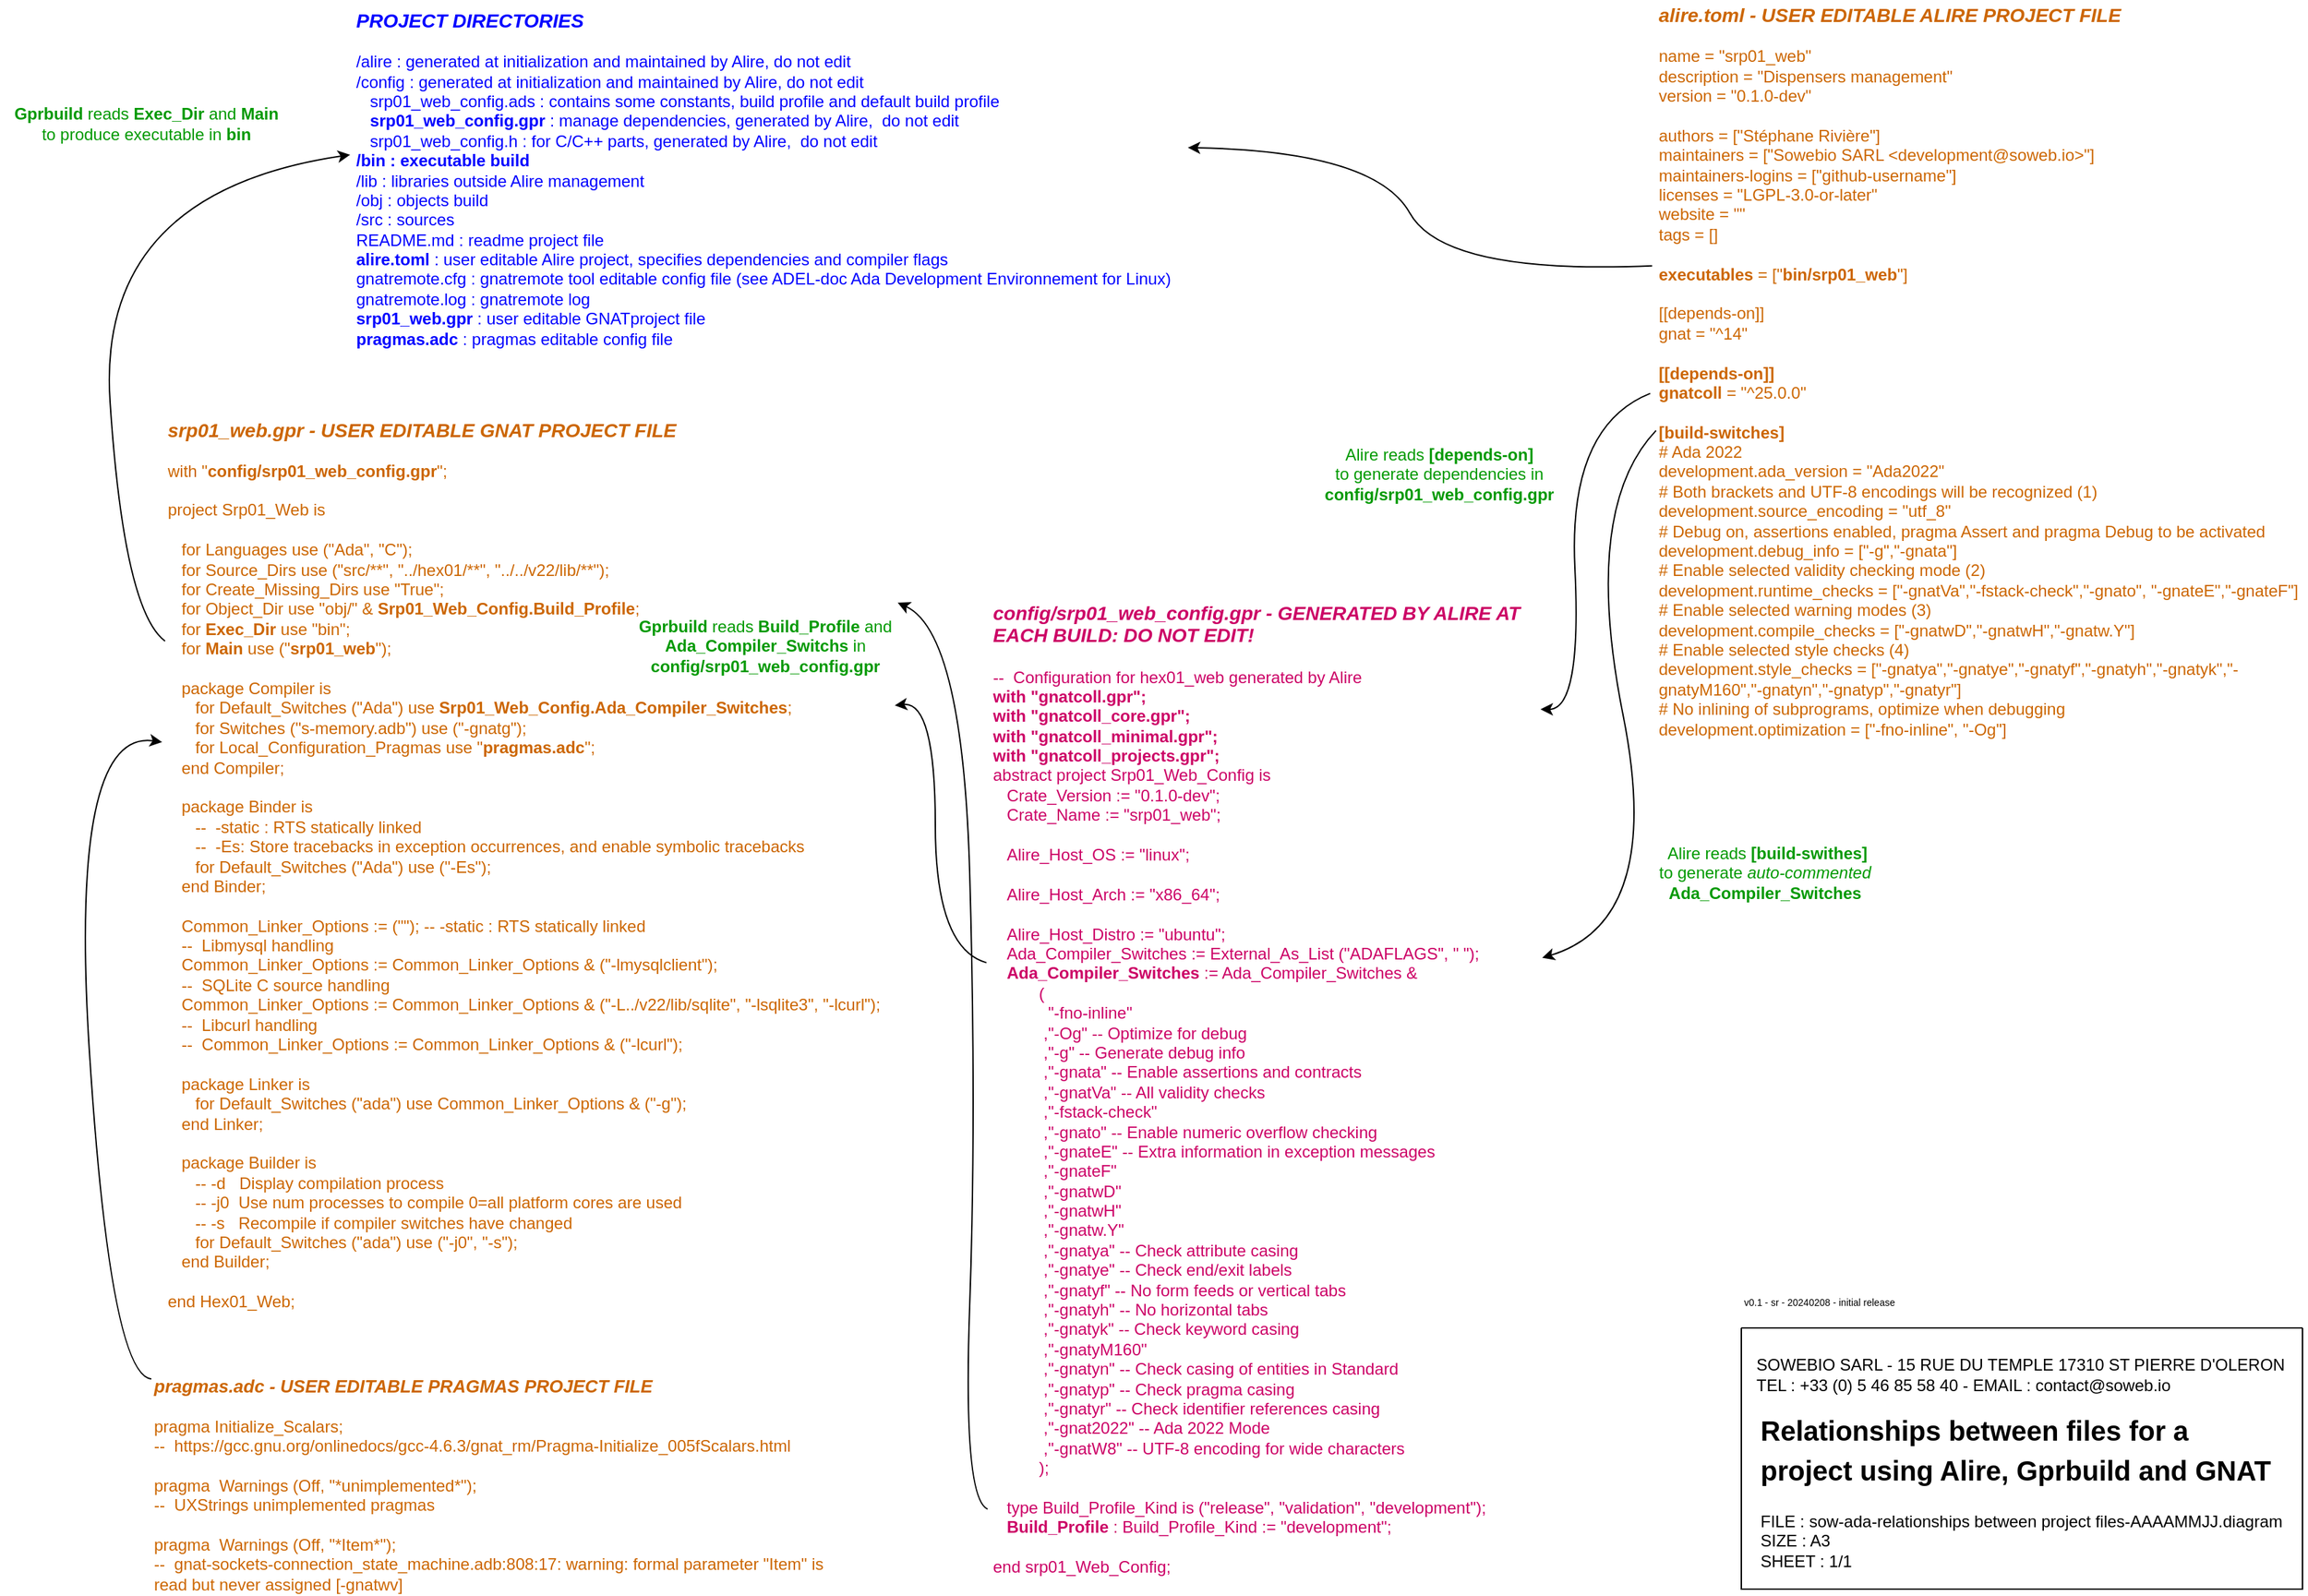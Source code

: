<mxfile version="17.4.2" type="device"><diagram name="Page-1" id="90a13364-a465-7bf4-72fc-28e22215d7a0"><mxGraphModel dx="1921" dy="1375" grid="1" gridSize="10" guides="1" tooltips="1" connect="1" arrows="1" fold="1" page="1" pageScale="1.5" pageWidth="1169" pageHeight="826" background="none" math="0" shadow="0"><root><mxCell id="0" style=";html=1;"/><mxCell id="1" style=";html=1;" parent="0"/><mxCell id="r3AnXkvl65dZfWnbo8zs-1" value="" style="swimlane;startSize=0;" parent="1" vertex="1"><mxGeometry x="1306" y="1006" width="408" height="190" as="geometry"><mxRectangle x="870" y="820" width="50" height="40" as="alternateBounds"/></mxGeometry></mxCell><mxCell id="r3AnXkvl65dZfWnbo8zs-2" value="&lt;h1&gt;&lt;font style=&quot;font-size: 20px&quot;&gt;Relationships between files for a project using Alire, Gprbuild and GNAT&lt;/font&gt;&lt;/h1&gt;&lt;p&gt;FILE : sow-ada-relationships between project files-AAAAMMJJ.diagram&lt;br&gt;SIZE : A3&lt;br&gt;SHEET : 1/1&lt;/p&gt;" style="text;html=1;strokeColor=none;fillColor=none;spacing=5;spacingTop=-20;whiteSpace=wrap;overflow=hidden;rounded=0;" parent="r3AnXkvl65dZfWnbo8zs-1" vertex="1"><mxGeometry x="9" y="54" width="390" height="120" as="geometry"/></mxCell><mxCell id="r3AnXkvl65dZfWnbo8zs-3" value="SOWEBIO SARL - 15 RUE DU TEMPLE 17310 ST PIERRE D'OLERON&lt;br&gt;TEL : +33 (0) 5 46 85 58 40 - EMAIL : contact@soweb.io" style="text;html=1;strokeColor=none;fillColor=none;align=left;verticalAlign=middle;whiteSpace=wrap;rounded=0;" parent="r3AnXkvl65dZfWnbo8zs-1" vertex="1"><mxGeometry x="9" y="14" width="402" height="40" as="geometry"/></mxCell><mxCell id="r3AnXkvl65dZfWnbo8zs-4" value="v0.1 - sr - 20240208 - initial release" style="text;html=1;strokeColor=none;fillColor=none;align=left;verticalAlign=bottom;whiteSpace=wrap;rounded=0;fontSize=7;" parent="1" vertex="1"><mxGeometry x="1306" y="840" width="384.94" height="153.88" as="geometry"/></mxCell><mxCell id="r3AnXkvl65dZfWnbo8zs-5" value="&lt;i&gt;&lt;b&gt;&lt;font style=&quot;font-size: 14px&quot;&gt;PROJECT DIRECTORIES&lt;/font&gt;&lt;/b&gt;&lt;br&gt;&lt;/i&gt;&lt;br&gt;/alire&amp;nbsp;: generated at initialization and maintained by Alire, do not edit&lt;br&gt;/config : generated at initialization and maintained by Alire, do not edit&lt;br&gt;&amp;nbsp; &amp;nbsp;srp01_web_config.ads : contains some constants, build profile and default build profile&lt;br&gt;&amp;nbsp; &amp;nbsp;&lt;b&gt;srp01_web_config.gpr&lt;/b&gt; : manage dependencies, generated by Alire,&amp;nbsp; do not edit&lt;br&gt;&amp;nbsp; &lt;b&gt;&amp;nbsp;&lt;/b&gt;srp01_web_config.h : for C/C++ parts, generated by Alire,&amp;nbsp; do not edit&lt;br&gt;&lt;b&gt;/bin : executable build&lt;/b&gt;&lt;br&gt;/lib : libraries outside Alire management&lt;br&gt;/obj : objects build&lt;br&gt;/src : sources&lt;br&gt;README.md : readme project file&amp;nbsp;&lt;br&gt;&lt;b&gt;alire.toml&lt;/b&gt; : user editable Alire project, specifies dependencies and compiler flags&lt;br&gt;gnatremote.cfg : gnatremote tool editable config file (see ADEL-doc Ada Development Environnement for Linux)&lt;br&gt;gnatremote.log : gnatremote log&lt;br&gt;&lt;b&gt;srp01_web.gpr&lt;/b&gt; : user editable GNATproject file&lt;br&gt;&lt;b&gt;pragmas.adc&lt;/b&gt; : pragmas editable config file" style="text;html=1;strokeColor=none;fillColor=none;align=left;verticalAlign=middle;whiteSpace=wrap;rounded=0;fontColor=#0000FF;" parent="1" vertex="1"><mxGeometry x="297" y="40" width="603" height="260" as="geometry"/></mxCell><mxCell id="r3AnXkvl65dZfWnbo8zs-6" value="&lt;div&gt;&lt;b&gt;&lt;i&gt;&lt;font style=&quot;font-size: 14px&quot;&gt;srp01_web.gpr - USER EDITABLE GNAT PROJECT FILE&lt;/font&gt;&lt;/i&gt;&lt;br&gt;&lt;/b&gt;&lt;br&gt;&lt;/div&gt;&lt;div&gt;with &quot;&lt;b&gt;config/srp01_web_config.gpr&lt;/b&gt;&quot;;&lt;/div&gt;&lt;div&gt;&lt;br&gt;&lt;/div&gt;&lt;div&gt;project Srp01_Web is&lt;/div&gt;&lt;div&gt;&lt;br&gt;&lt;/div&gt;&lt;div&gt;&amp;nbsp; &amp;nbsp;for Languages use (&quot;Ada&quot;, &quot;C&quot;);&lt;/div&gt;&lt;div&gt;&amp;nbsp; &amp;nbsp;for Source_Dirs use (&quot;src/**&quot;, &quot;../hex01/**&quot;, &quot;../../v22/lib/**&quot;);&lt;/div&gt;&lt;div&gt;&lt;span&gt;&amp;nbsp; &amp;nbsp;for Create_Missing_Dirs use &quot;True&quot;;&lt;/span&gt;&lt;br&gt;&lt;/div&gt;&lt;div&gt;&amp;nbsp; &amp;nbsp;for Object_Dir use &quot;obj/&quot; &amp;amp; &lt;b&gt;Srp01_Web_Config.Build_Profile&lt;/b&gt;;&lt;/div&gt;&lt;div&gt;&amp;nbsp; &amp;nbsp;for &lt;b&gt;Exec_Dir&lt;/b&gt; use &quot;bin&quot;;&lt;span&gt;&amp;nbsp;&lt;/span&gt;&lt;/div&gt;&lt;div&gt;&amp;nbsp; &amp;nbsp;for &lt;b&gt;Main&lt;/b&gt; use (&quot;&lt;b&gt;srp01_web&lt;/b&gt;&quot;);&lt;/div&gt;&lt;div&gt;&amp;nbsp; &amp;nbsp;&lt;/div&gt;&lt;div&gt;&amp;nbsp;&lt;span&gt;&amp;nbsp; package Compiler is&lt;/span&gt;&lt;/div&gt;&lt;div&gt;&amp;nbsp; &amp;nbsp; &amp;nbsp; for Default_Switches (&quot;Ada&quot;) use &lt;b&gt;Srp01_Web_Config.Ada_Compiler_Switches&lt;/b&gt;;&lt;/div&gt;&lt;div&gt;&amp;nbsp; &amp;nbsp; &amp;nbsp; for Switches (&quot;s-memory.adb&quot;) use (&quot;-gnatg&quot;);&amp;nbsp; &amp;nbsp;&amp;nbsp;&lt;/div&gt;&lt;div&gt;&amp;nbsp; &amp;nbsp; &amp;nbsp; for Local_Configuration_Pragmas use &quot;&lt;b&gt;pragmas.adc&lt;/b&gt;&quot;;&lt;/div&gt;&lt;div&gt;&amp;nbsp; &amp;nbsp;end Compiler;&lt;/div&gt;&lt;div&gt;&amp;nbsp;&amp;nbsp;&lt;span&gt;&amp;nbsp;&amp;nbsp;&lt;/span&gt;&lt;/div&gt;&lt;div&gt;&amp;nbsp; &amp;nbsp;package Binder is&lt;/div&gt;&lt;div&gt;&amp;nbsp; &amp;nbsp; &amp;nbsp; --&amp;nbsp; -static : RTS statically linked&lt;/div&gt;&lt;div&gt;&amp;nbsp; &amp;nbsp; &amp;nbsp; --&amp;nbsp; -Es: Store tracebacks in exception occurrences, and enable symbolic tracebacks&lt;/div&gt;&lt;div&gt;&amp;nbsp; &amp;nbsp; &amp;nbsp; for Default_Switches (&quot;Ada&quot;) use (&quot;-Es&quot;);&lt;/div&gt;&lt;div&gt;&amp;nbsp; &amp;nbsp;end Binder;&lt;/div&gt;&lt;div&gt;&lt;br&gt;&lt;/div&gt;&lt;div&gt;&amp;nbsp; &amp;nbsp;Common_Linker_Options := (&quot;&quot;); -- -static : RTS statically linked&lt;/div&gt;&lt;div&gt;&amp;nbsp; &amp;nbsp;--&amp;nbsp; Libmysql handling&lt;/div&gt;&lt;div&gt;&amp;nbsp; &amp;nbsp;Common_Linker_Options := Common_Linker_Options &amp;amp; (&quot;-lmysqlclient&quot;);&amp;nbsp;&lt;/div&gt;&lt;div&gt;&amp;nbsp; &amp;nbsp;--&amp;nbsp; SQLite C source handling&lt;/div&gt;&lt;div&gt;&amp;nbsp; &amp;nbsp;Common_Linker_Options := Common_Linker_Options &amp;amp; (&quot;-L../v22/lib/sqlite&quot;, &quot;-lsqlite3&quot;, &quot;-lcurl&quot;);&amp;nbsp;&lt;/div&gt;&lt;div&gt;&amp;nbsp; &amp;nbsp;--&amp;nbsp; Libcurl handling&lt;/div&gt;&lt;div&gt;&amp;nbsp; &amp;nbsp;--&amp;nbsp; Common_Linker_Options := Common_Linker_Options &amp;amp; (&quot;-lcurl&quot;);&amp;nbsp;&lt;/div&gt;&lt;div&gt;&lt;br&gt;&lt;/div&gt;&lt;div&gt;&amp;nbsp; &amp;nbsp;package Linker is&lt;/div&gt;&lt;div&gt;&amp;nbsp; &amp;nbsp; &amp;nbsp; for Default_Switches (&quot;ada&quot;) use Common_Linker_Options &amp;amp; (&quot;-g&quot;);&lt;/div&gt;&lt;div&gt;&amp;nbsp; &amp;nbsp;end Linker;&lt;/div&gt;&lt;div&gt;&lt;span&gt;&amp;nbsp;&amp;nbsp;&lt;/span&gt;&lt;br&gt;&lt;/div&gt;&lt;div&gt;&amp;nbsp; &amp;nbsp;package Builder is&lt;/div&gt;&lt;div&gt;&amp;nbsp; &amp;nbsp; &amp;nbsp; -- -d&amp;nbsp; &amp;nbsp;Display compilation process&lt;/div&gt;&lt;div&gt;&amp;nbsp; &amp;nbsp; &amp;nbsp; -- -j0&amp;nbsp; Use num processes to compile 0=all platform cores are used&lt;/div&gt;&lt;div&gt;&amp;nbsp; &amp;nbsp; &amp;nbsp; -- -s&amp;nbsp; &amp;nbsp;Recompile if compiler switches have changed&lt;/div&gt;&lt;div&gt;&amp;nbsp; &amp;nbsp; &amp;nbsp; for Default_Switches (&quot;ada&quot;) use (&quot;-j0&quot;, &quot;-s&quot;);&lt;/div&gt;&lt;div&gt;&amp;nbsp; &amp;nbsp;end Builder;&lt;/div&gt;&lt;div&gt;&amp;nbsp;&amp;nbsp;&lt;/div&gt;&lt;div&gt;&lt;span&gt;end Hex01_Web;&lt;/span&gt;&lt;br&gt;&lt;/div&gt;" style="text;html=1;strokeColor=none;fillColor=none;align=left;verticalAlign=middle;whiteSpace=wrap;rounded=0;fontColor=#CC6600;" parent="1" vertex="1"><mxGeometry x="160" y="343.88" width="530" height="650" as="geometry"/></mxCell><mxCell id="r3AnXkvl65dZfWnbo8zs-8" value="&lt;font color=&quot;#cc6600&quot;&gt;&lt;b&gt;&lt;font style=&quot;font-size: 13px&quot;&gt;&lt;i&gt;pragmas.adc - USER EDITABLE PRAGMAS PROJECT FILE&lt;/i&gt;&lt;/font&gt;&lt;/b&gt;&lt;br&gt;&lt;br&gt;pragma Initialize_Scalars;&lt;br&gt;--&amp;nbsp; https://gcc.gnu.org/onlinedocs/gcc-4.6.3/gnat_rm/Pragma-Initialize_005fScalars.html&lt;br&gt;&lt;br&gt;pragma&amp;nbsp; Warnings (Off, &quot;*unimplemented*&quot;);&lt;br&gt;--&amp;nbsp; UXStrings unimplemented pragmas&lt;br&gt;&lt;br&gt;pragma&amp;nbsp; Warnings (Off, &quot;*Item*&quot;);&lt;br&gt;--&amp;nbsp; gnat-sockets-connection_state_machine.adb:808:17: warning: formal parameter &quot;Item&quot; is read but never assigned [-gnatwv]&lt;/font&gt;" style="text;html=1;strokeColor=none;fillColor=none;align=left;verticalAlign=middle;whiteSpace=wrap;rounded=0;" parent="1" vertex="1"><mxGeometry x="150" y="1043.12" width="490" height="152.88" as="geometry"/></mxCell><mxCell id="r3AnXkvl65dZfWnbo8zs-13" value="&lt;div&gt;&lt;b&gt;&lt;i&gt;&lt;font style=&quot;font-size: 14px&quot;&gt;alire.toml - USER EDITABLE ALIRE PROJECT FILE&lt;/font&gt;&lt;/i&gt;&lt;/b&gt;&lt;/div&gt;&lt;div&gt;&lt;br&gt;name = &quot;srp01_web&quot;&lt;/div&gt;&lt;div&gt;description = &quot;Dispensers management&quot;&lt;/div&gt;&lt;div&gt;version = &quot;0.1.0-dev&quot;&lt;/div&gt;&lt;div&gt;&lt;br&gt;&lt;/div&gt;&lt;div&gt;authors = [&quot;Stéphane Rivière&quot;]&lt;/div&gt;&lt;div&gt;maintainers = [&quot;Sowebio SARL &amp;lt;development@soweb.io&amp;gt;&quot;]&lt;/div&gt;&lt;div&gt;maintainers-logins = [&quot;github-username&quot;]&lt;/div&gt;&lt;div&gt;licenses = &quot;LGPL-3.0-or-later&quot;&lt;/div&gt;&lt;div&gt;website = &quot;&quot;&lt;/div&gt;&lt;div&gt;tags = []&lt;/div&gt;&lt;div&gt;&lt;br&gt;&lt;/div&gt;&lt;div&gt;&lt;b&gt;executables&lt;/b&gt; = [&quot;&lt;b&gt;bin/srp01_web&lt;/b&gt;&quot;]&lt;/div&gt;&lt;div&gt;&lt;br&gt;&lt;/div&gt;&lt;div&gt;[[depends-on]]&lt;/div&gt;&lt;div&gt;gnat = &quot;^14&quot;&lt;/div&gt;&lt;div&gt;&lt;br&gt;&lt;/div&gt;&lt;div&gt;&lt;b&gt;[[depends-on]]&lt;/b&gt;&lt;/div&gt;&lt;div&gt;&lt;b&gt;gnatcoll &lt;/b&gt;= &quot;^25.0.0&quot;&lt;/div&gt;&lt;div&gt;&lt;br&gt;&lt;/div&gt;&lt;div&gt;&lt;b&gt;[build-switches]&lt;/b&gt;&lt;/div&gt;&lt;div&gt;# Ada 2022&lt;/div&gt;&lt;div&gt;development.ada_version = &quot;Ada2022&quot;&lt;/div&gt;&lt;div&gt;# Both brackets and UTF-8 encodings will be recognized (1)&lt;/div&gt;&lt;div&gt;development.source_encoding = &quot;utf_8&quot;&lt;/div&gt;&lt;div&gt;# Debug on, assertions enabled, pragma Assert and pragma Debug to be activated&lt;/div&gt;&lt;div&gt;development.debug_info = [&quot;-g&quot;,&quot;-gnata&quot;]&lt;/div&gt;&lt;div&gt;# Enable selected validity checking mode (2)&lt;/div&gt;&lt;div&gt;development.runtime_checks = [&quot;-gnatVa&quot;,&quot;-fstack-check&quot;,&quot;-gnato&quot;, &quot;-gnateE&quot;,&quot;-gnateF&quot;]&lt;/div&gt;&lt;div&gt;# Enable selected warning modes (3)&lt;/div&gt;&lt;div&gt;development.compile_checks = [&quot;-gnatwD&quot;,&quot;-gnatwH&quot;,&quot;-gnatw.Y&quot;]&lt;/div&gt;&lt;div&gt;# Enable selected style checks (4)&lt;/div&gt;&lt;div&gt;development.style_checks = [&quot;-gnatya&quot;,&quot;-gnatye&quot;,&quot;-gnatyf&quot;,&quot;-gnatyh&quot;,&quot;-gnatyk&quot;,&quot;-gnatyM160&quot;,&quot;-gnatyn&quot;,&quot;-gnatyp&quot;,&quot;-gnatyr&quot;]&lt;/div&gt;&lt;div&gt;# No inlining of subprograms, optimize when debugging&lt;/div&gt;&lt;div&gt;development.optimization = [&quot;-fno-inline&quot;, &quot;-Og&quot;]&lt;/div&gt;" style="text;html=1;strokeColor=none;fillColor=none;align=left;verticalAlign=middle;whiteSpace=wrap;rounded=0;fontColor=#CC6600;" parent="1" vertex="1"><mxGeometry x="1244" y="40" width="470" height="540" as="geometry"/></mxCell><mxCell id="r3AnXkvl65dZfWnbo8zs-14" value="&lt;div&gt;&lt;b&gt;&lt;i&gt;&lt;font style=&quot;font-size: 14px&quot;&gt;config/srp01_web_config.gpr - GENERATED BY ALIRE AT EACH BUILD: DO NOT EDIT!&lt;/font&gt;&lt;/i&gt;&lt;/b&gt;&lt;/div&gt;&lt;div&gt;&lt;br&gt;&lt;/div&gt;&lt;div&gt;&lt;span&gt;--&amp;nbsp; Configuration for hex01_web generated by Alire&lt;/span&gt;&lt;br&gt;&lt;/div&gt;&lt;div&gt;&lt;div&gt;&lt;b&gt;with &quot;gnatcoll.gpr&quot;;&lt;/b&gt;&lt;/div&gt;&lt;div&gt;&lt;b&gt;with &quot;gnatcoll_core.gpr&quot;;&lt;/b&gt;&lt;/div&gt;&lt;div&gt;&lt;b&gt;with &quot;gnatcoll_minimal.gpr&quot;;&lt;/b&gt;&lt;/div&gt;&lt;div&gt;&lt;b&gt;with &quot;gnatcoll_projects.gpr&quot;;&lt;/b&gt;&lt;/div&gt;&lt;div&gt;abstract project Srp01_Web_Config is&lt;/div&gt;&lt;div&gt;&amp;nbsp; &amp;nbsp;Crate_Version := &quot;0.1.0-dev&quot;;&lt;/div&gt;&lt;div&gt;&amp;nbsp; &amp;nbsp;Crate_Name := &quot;srp01_web&quot;;&lt;/div&gt;&lt;div&gt;&lt;br&gt;&lt;/div&gt;&lt;div&gt;&amp;nbsp; &amp;nbsp;Alire_Host_OS := &quot;linux&quot;;&lt;/div&gt;&lt;div&gt;&lt;br&gt;&lt;/div&gt;&lt;div&gt;&amp;nbsp; &amp;nbsp;Alire_Host_Arch := &quot;x86_64&quot;;&lt;/div&gt;&lt;div&gt;&lt;br&gt;&lt;/div&gt;&lt;div&gt;&amp;nbsp; &amp;nbsp;Alire_Host_Distro := &quot;ubuntu&quot;;&lt;/div&gt;&lt;div&gt;&amp;nbsp; &amp;nbsp;Ada_Compiler_Switches := External_As_List (&quot;ADAFLAGS&quot;, &quot; &quot;);&lt;/div&gt;&lt;div&gt;&amp;nbsp; &amp;nbsp;&lt;b&gt;Ada_Compiler_Switches&lt;/b&gt; := Ada_Compiler_Switches &amp;amp;&lt;/div&gt;&lt;div&gt;&amp;nbsp; &amp;nbsp; &amp;nbsp; &amp;nbsp; &amp;nbsp; (&lt;/div&gt;&lt;div&gt;&amp;nbsp; &amp;nbsp; &amp;nbsp; &amp;nbsp; &amp;nbsp; &amp;nbsp; &quot;-fno-inline&quot;&lt;/div&gt;&lt;div&gt;&amp;nbsp; &amp;nbsp; &amp;nbsp; &amp;nbsp; &amp;nbsp; &amp;nbsp;,&quot;-Og&quot; -- Optimize for debug&lt;/div&gt;&lt;div&gt;&amp;nbsp; &amp;nbsp; &amp;nbsp; &amp;nbsp; &amp;nbsp; &amp;nbsp;,&quot;-g&quot; -- Generate debug info&lt;/div&gt;&lt;div&gt;&amp;nbsp; &amp;nbsp; &amp;nbsp; &amp;nbsp; &amp;nbsp; &amp;nbsp;,&quot;-gnata&quot; -- Enable assertions and contracts&lt;/div&gt;&lt;div&gt;&amp;nbsp; &amp;nbsp; &amp;nbsp; &amp;nbsp; &amp;nbsp; &amp;nbsp;,&quot;-gnatVa&quot; -- All validity checks&lt;/div&gt;&lt;div&gt;&amp;nbsp; &amp;nbsp; &amp;nbsp; &amp;nbsp; &amp;nbsp; &amp;nbsp;,&quot;-fstack-check&quot;&lt;/div&gt;&lt;div&gt;&amp;nbsp; &amp;nbsp; &amp;nbsp; &amp;nbsp; &amp;nbsp; &amp;nbsp;,&quot;-gnato&quot; -- Enable numeric overflow checking&lt;/div&gt;&lt;div&gt;&amp;nbsp; &amp;nbsp; &amp;nbsp; &amp;nbsp; &amp;nbsp; &amp;nbsp;,&quot;-gnateE&quot; -- Extra information in exception messages&lt;/div&gt;&lt;div&gt;&amp;nbsp; &amp;nbsp; &amp;nbsp; &amp;nbsp; &amp;nbsp; &amp;nbsp;,&quot;-gnateF&quot;&lt;/div&gt;&lt;div&gt;&amp;nbsp; &amp;nbsp; &amp;nbsp; &amp;nbsp; &amp;nbsp; &amp;nbsp;,&quot;-gnatwD&quot;&lt;/div&gt;&lt;div&gt;&amp;nbsp; &amp;nbsp; &amp;nbsp; &amp;nbsp; &amp;nbsp; &amp;nbsp;,&quot;-gnatwH&quot;&lt;/div&gt;&lt;div&gt;&amp;nbsp; &amp;nbsp; &amp;nbsp; &amp;nbsp; &amp;nbsp; &amp;nbsp;,&quot;-gnatw.Y&quot;&lt;/div&gt;&lt;div&gt;&amp;nbsp; &amp;nbsp; &amp;nbsp; &amp;nbsp; &amp;nbsp; &amp;nbsp;,&quot;-gnatya&quot; -- Check attribute casing&lt;/div&gt;&lt;div&gt;&amp;nbsp; &amp;nbsp; &amp;nbsp; &amp;nbsp; &amp;nbsp; &amp;nbsp;,&quot;-gnatye&quot; -- Check end/exit labels&lt;/div&gt;&lt;div&gt;&amp;nbsp; &amp;nbsp; &amp;nbsp; &amp;nbsp; &amp;nbsp; &amp;nbsp;,&quot;-gnatyf&quot; -- No form feeds or vertical tabs&lt;/div&gt;&lt;div&gt;&amp;nbsp; &amp;nbsp; &amp;nbsp; &amp;nbsp; &amp;nbsp; &amp;nbsp;,&quot;-gnatyh&quot; -- No horizontal tabs&lt;/div&gt;&lt;div&gt;&amp;nbsp; &amp;nbsp; &amp;nbsp; &amp;nbsp; &amp;nbsp; &amp;nbsp;,&quot;-gnatyk&quot; -- Check keyword casing&lt;/div&gt;&lt;div&gt;&amp;nbsp; &amp;nbsp; &amp;nbsp; &amp;nbsp; &amp;nbsp; &amp;nbsp;,&quot;-gnatyM160&quot;&lt;/div&gt;&lt;div&gt;&amp;nbsp; &amp;nbsp; &amp;nbsp; &amp;nbsp; &amp;nbsp; &amp;nbsp;,&quot;-gnatyn&quot; -- Check casing of entities in Standard&lt;/div&gt;&lt;div&gt;&amp;nbsp; &amp;nbsp; &amp;nbsp; &amp;nbsp; &amp;nbsp; &amp;nbsp;,&quot;-gnatyp&quot; -- Check pragma casing&lt;/div&gt;&lt;div&gt;&amp;nbsp; &amp;nbsp; &amp;nbsp; &amp;nbsp; &amp;nbsp; &amp;nbsp;,&quot;-gnatyr&quot; -- Check identifier references casing&lt;/div&gt;&lt;div&gt;&amp;nbsp; &amp;nbsp; &amp;nbsp; &amp;nbsp; &amp;nbsp; &amp;nbsp;,&quot;-gnat2022&quot; -- Ada 2022 Mode&lt;/div&gt;&lt;div&gt;&amp;nbsp; &amp;nbsp; &amp;nbsp; &amp;nbsp; &amp;nbsp; &amp;nbsp;,&quot;-gnatW8&quot; -- UTF-8 encoding for wide characters&lt;/div&gt;&lt;div&gt;&amp;nbsp; &amp;nbsp; &amp;nbsp; &amp;nbsp; &amp;nbsp; );&lt;/div&gt;&lt;div&gt;&lt;br&gt;&lt;/div&gt;&lt;div&gt;&amp;nbsp; &amp;nbsp;type Build_Profile_Kind is (&quot;release&quot;, &quot;validation&quot;, &quot;development&quot;);&lt;/div&gt;&lt;div&gt;&amp;nbsp;&lt;b&gt; &amp;nbsp;Build_Profile&lt;/b&gt; : Build_Profile_Kind := &quot;development&quot;;&lt;/div&gt;&lt;div&gt;&lt;br&gt;&lt;/div&gt;&lt;div&gt;end srp01_Web_Config;&lt;/div&gt;&lt;/div&gt;" style="text;html=1;strokeColor=none;fillColor=none;align=left;verticalAlign=middle;whiteSpace=wrap;rounded=0;fontColor=#CC0066;" parent="1" vertex="1"><mxGeometry x="760" y="480" width="400" height="703.5" as="geometry"/></mxCell><mxCell id="r3AnXkvl65dZfWnbo8zs-15" value="" style="curved=1;endArrow=none;html=1;rounded=0;entryX=0;entryY=0.58;entryDx=0;entryDy=0;entryPerimeter=0;exitX=1.003;exitY=0.365;exitDx=0;exitDy=0;exitPerimeter=0;startArrow=classic;startFill=1;endFill=0;" parent="1" source="r3AnXkvl65dZfWnbo8zs-14" target="r3AnXkvl65dZfWnbo8zs-13" edge="1"><mxGeometry width="50" height="50" relative="1" as="geometry"><mxPoint x="930" y="460" as="sourcePoint"/><mxPoint x="980" y="410" as="targetPoint"/><Array as="points"><mxPoint x="1250" y="710"/><mxPoint x="1190" y="410"/></Array></mxGeometry></mxCell><mxCell id="r3AnXkvl65dZfWnbo8zs-16" value="" style="curved=1;endArrow=classic;html=1;rounded=0;entryX=1.001;entryY=0.322;entryDx=0;entryDy=0;entryPerimeter=0;exitX=-0.007;exitY=0.37;exitDx=0;exitDy=0;exitPerimeter=0;" parent="1" source="r3AnXkvl65dZfWnbo8zs-14" target="r3AnXkvl65dZfWnbo8zs-6" edge="1"><mxGeometry width="50" height="50" relative="1" as="geometry"><mxPoint x="980" y="460" as="sourcePoint"/><mxPoint x="1030" y="410" as="targetPoint"/><Array as="points"><mxPoint x="720" y="730"/><mxPoint x="720" y="550"/></Array></mxGeometry></mxCell><mxCell id="r3AnXkvl65dZfWnbo8zs-19" value="" style="curved=1;endArrow=none;html=1;rounded=0;entryX=-0.006;entryY=0.358;entryDx=0;entryDy=0;entryPerimeter=0;endFill=0;startArrow=classic;startFill=1;exitX=1.006;exitY=0.413;exitDx=0;exitDy=0;exitPerimeter=0;" parent="1" source="r3AnXkvl65dZfWnbo8zs-5" target="r3AnXkvl65dZfWnbo8zs-13" edge="1"><mxGeometry width="50" height="50" relative="1" as="geometry"><mxPoint x="880" y="150" as="sourcePoint"/><mxPoint x="880" y="220" as="targetPoint"/><Array as="points"><mxPoint x="1040" y="150"/><mxPoint x="1090" y="240"/></Array></mxGeometry></mxCell><mxCell id="r3AnXkvl65dZfWnbo8zs-20" value="" style="curved=1;endArrow=none;html=1;rounded=0;entryX=-0.005;entryY=0.935;entryDx=0;entryDy=0;entryPerimeter=0;exitX=1.005;exitY=0.207;exitDx=0;exitDy=0;exitPerimeter=0;startArrow=classic;startFill=1;endFill=0;" parent="1" source="r3AnXkvl65dZfWnbo8zs-6" target="r3AnXkvl65dZfWnbo8zs-14" edge="1"><mxGeometry width="50" height="50" relative="1" as="geometry"><mxPoint x="700" y="450" as="sourcePoint"/><mxPoint x="720" y="1120" as="targetPoint"/><Array as="points"><mxPoint x="740" y="500"/><mxPoint x="750" y="850"/><mxPoint x="740" y="1130"/></Array></mxGeometry></mxCell><mxCell id="r3AnXkvl65dZfWnbo8zs-21" value="" style="curved=1;endArrow=classic;html=1;rounded=0;exitX=0;exitY=0;exitDx=0;exitDy=0;entryX=-0.004;entryY=0.363;entryDx=0;entryDy=0;entryPerimeter=0;" parent="1" source="r3AnXkvl65dZfWnbo8zs-8" target="r3AnXkvl65dZfWnbo8zs-6" edge="1"><mxGeometry width="50" height="50" relative="1" as="geometry"><mxPoint x="130" y="1040" as="sourcePoint"/><mxPoint x="170" y="560" as="targetPoint"/><Array as="points"><mxPoint x="120" y="1040"/><mxPoint x="90" y="570"/></Array></mxGeometry></mxCell><mxCell id="r3AnXkvl65dZfWnbo8zs-22" value="" style="curved=1;endArrow=classic;html=1;rounded=0;entryX=-0.004;entryY=0.433;entryDx=0;entryDy=0;entryPerimeter=0;exitX=0;exitY=0.25;exitDx=0;exitDy=0;" parent="1" source="r3AnXkvl65dZfWnbo8zs-6" target="r3AnXkvl65dZfWnbo8zs-5" edge="1"><mxGeometry width="50" height="50" relative="1" as="geometry"><mxPoint x="160" y="487.17" as="sourcePoint"/><mxPoint x="167.88" y="2.274e-13" as="targetPoint"/><Array as="points"><mxPoint x="130" y="484.05"/><mxPoint x="110" y="180"/></Array></mxGeometry></mxCell><mxCell id="r3AnXkvl65dZfWnbo8zs-23" value="Alire reads&lt;b&gt; [build-swithes]&lt;/b&gt; &lt;br&gt;to generate &lt;i&gt;auto-commented&lt;/i&gt;&amp;nbsp;&lt;br&gt;&lt;b&gt;Ada_Compiler_Switches&amp;nbsp;&lt;/b&gt;" style="text;html=1;strokeColor=none;fillColor=none;align=center;verticalAlign=middle;whiteSpace=wrap;rounded=0;fontColor=#009900;" parent="1" vertex="1"><mxGeometry x="1220" y="650" width="210" height="50" as="geometry"/></mxCell><mxCell id="r3AnXkvl65dZfWnbo8zs-24" value="Alire reads &lt;b&gt;[depends-on] &lt;/b&gt;to&amp;nbsp;generate dependencies in &lt;b&gt;config/srp01_web_config.gpr&lt;/b&gt;" style="text;html=1;strokeColor=none;fillColor=none;align=center;verticalAlign=middle;whiteSpace=wrap;rounded=0;fontColor=#009900;" parent="1" vertex="1"><mxGeometry x="1000" y="360" width="173" height="50" as="geometry"/></mxCell><mxCell id="r3AnXkvl65dZfWnbo8zs-25" value="&lt;b&gt;Gprbuild&lt;/b&gt; reads &lt;b&gt;Build_Profile&lt;/b&gt; and &lt;b&gt;Ada_Compiler_Switchs&lt;/b&gt; in &lt;b&gt;config/srp01_web_config.gpr&lt;/b&gt;" style="text;html=1;align=center;verticalAlign=middle;whiteSpace=wrap;rounded=0;fontColor=#009900;" parent="1" vertex="1"><mxGeometry x="490" y="480" width="213" height="60" as="geometry"/></mxCell><mxCell id="r3AnXkvl65dZfWnbo8zs-26" value="&lt;b&gt;Gprbuild&lt;/b&gt; reads &lt;b&gt;Exec_Dir&lt;/b&gt; and &lt;b&gt;Main&lt;/b&gt;&lt;br&gt;to produce executable in&lt;b&gt; bin&lt;/b&gt;" style="text;html=1;align=center;verticalAlign=middle;whiteSpace=wrap;rounded=0;fontColor=#009900;" parent="1" vertex="1"><mxGeometry x="40" y="110" width="213" height="40" as="geometry"/></mxCell><mxCell id="ExdlWzP16ywCLTVhHAnn-5" value="" style="curved=1;endArrow=none;html=1;rounded=0;exitX=1;exitY=0.108;exitDx=0;exitDy=0;exitPerimeter=0;entryX=-0.009;entryY=0.53;entryDx=0;entryDy=0;entryPerimeter=0;startArrow=classic;startFill=1;endFill=0;" edge="1" parent="1" source="r3AnXkvl65dZfWnbo8zs-14" target="r3AnXkvl65dZfWnbo8zs-13"><mxGeometry width="50" height="50" relative="1" as="geometry"><mxPoint x="1194" y="370" as="sourcePoint"/><mxPoint x="1244" y="320" as="targetPoint"/><Array as="points"><mxPoint x="1190" y="556"/><mxPoint x="1180" y="350"/></Array></mxGeometry></mxCell></root></mxGraphModel></diagram></mxfile>